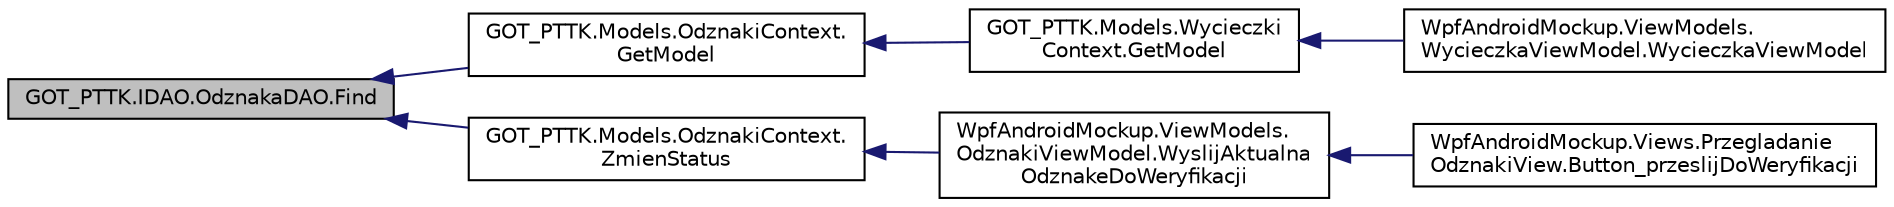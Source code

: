 digraph "GOT_PTTK.IDAO.OdznakaDAO.Find"
{
 // INTERACTIVE_SVG=YES
  edge [fontname="Helvetica",fontsize="10",labelfontname="Helvetica",labelfontsize="10"];
  node [fontname="Helvetica",fontsize="10",shape=record];
  rankdir="LR";
  Node7 [label="GOT_PTTK.IDAO.OdznakaDAO.Find",height=0.2,width=0.4,color="black", fillcolor="grey75", style="filled", fontcolor="black"];
  Node7 -> Node8 [dir="back",color="midnightblue",fontsize="10",style="solid",fontname="Helvetica"];
  Node8 [label="GOT_PTTK.Models.OdznakiContext.\lGetModel",height=0.2,width=0.4,color="black", fillcolor="white", style="filled",URL="$class_g_o_t___p_t_t_k_1_1_models_1_1_odznaki_context.html#a4c492c7ac450040a6e4c474c05a67b09",tooltip="Funkcja zwracają model pracownika, o numerze podanym w parametrze, z bazy. Zwraca null jeżeli pracown..."];
  Node8 -> Node9 [dir="back",color="midnightblue",fontsize="10",style="solid",fontname="Helvetica"];
  Node9 [label="GOT_PTTK.Models.Wycieczki\lContext.GetModel",height=0.2,width=0.4,color="black", fillcolor="white", style="filled",URL="$class_g_o_t___p_t_t_k_1_1_models_1_1_wycieczki_context.html#ab72605f16d0df68febc966d70efb95c5",tooltip="Funkcja zwracają model wycieczke, o identyfikatorze podanym w parametrze. Zwraca null jeżeli wycieczk..."];
  Node9 -> Node10 [dir="back",color="midnightblue",fontsize="10",style="solid",fontname="Helvetica"];
  Node10 [label="WpfAndroidMockup.ViewModels.\lWycieczkaViewModel.WycieczkaViewModel",height=0.2,width=0.4,color="black", fillcolor="white", style="filled",URL="$class_wpf_android_mockup_1_1_view_models_1_1_wycieczka_view_model.html#a6ab218c1cebb0f5f33f15fa2c1431034",tooltip="Konstruktor nieparametryczny klasy WycieczkaViewModel "];
  Node7 -> Node11 [dir="back",color="midnightblue",fontsize="10",style="solid",fontname="Helvetica"];
  Node11 [label="GOT_PTTK.Models.OdznakiContext.\lZmienStatus",height=0.2,width=0.4,color="black", fillcolor="white", style="filled",URL="$class_g_o_t___p_t_t_k_1_1_models_1_1_odznaki_context.html#ace8b3878a4f4c7fbe0e6e31b903f3f9d",tooltip="Zmienia status odznaki "];
  Node11 -> Node12 [dir="back",color="midnightblue",fontsize="10",style="solid",fontname="Helvetica"];
  Node12 [label="WpfAndroidMockup.ViewModels.\lOdznakiViewModel.WyslijAktualna\lOdznakeDoWeryfikacji",height=0.2,width=0.4,color="black", fillcolor="white", style="filled",URL="$class_wpf_android_mockup_1_1_view_models_1_1_odznaki_view_model.html#a748c48a3f3b24e61b4a0e5b30a49db65",tooltip="przesyła odznakę do weryfikacji "];
  Node12 -> Node13 [dir="back",color="midnightblue",fontsize="10",style="solid",fontname="Helvetica"];
  Node13 [label="WpfAndroidMockup.Views.Przegladanie\lOdznakiView.Button_przeslijDoWeryfikacji",height=0.2,width=0.4,color="black", fillcolor="white", style="filled",URL="$class_wpf_android_mockup_1_1_views_1_1_przegladanie_odznaki_view.html#a6517a3d6e7c1c0a1d9fc2dcdae956c47",tooltip="Logika przycisku przesyłu odznaki do weryfikacji "];
}
